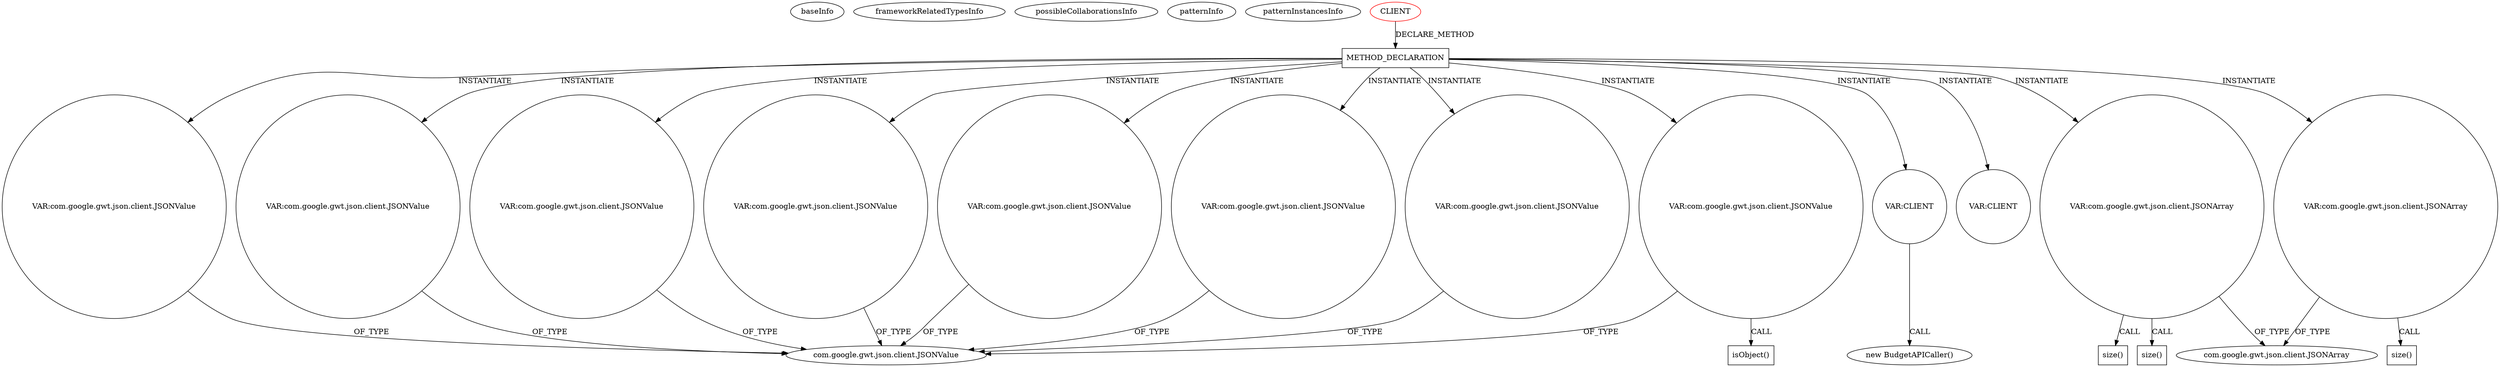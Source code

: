 digraph {
baseInfo[graphId=1388,category="pattern",isAnonymous=false,possibleRelation=false]
frameworkRelatedTypesInfo[]
possibleCollaborationsInfo[]
patternInfo[frequency=2.0,patternRootClient=0]
patternInstancesInfo[0="daonb-obudget~/daonb-obudget/obudget-master/src/client/src/org/obudget/client/Application.java~Application~1154",1="daonb-obudget~/daonb-obudget/obudget-master/src/client/src/org/obudget/client/BudgetSuggestionOracle.java~BudgetSuggestionOracle~1160"]
128[label="com.google.gwt.json.client.JSONValue",vertexType="FRAMEWORK_CLASS_TYPE",isFrameworkType=false]
236[label="VAR:com.google.gwt.json.client.JSONValue",vertexType="VARIABLE_EXPRESION",isFrameworkType=false,shape=circle]
345[label="VAR:com.google.gwt.json.client.JSONValue",vertexType="VARIABLE_EXPRESION",isFrameworkType=false,shape=circle]
220[label="VAR:com.google.gwt.json.client.JSONValue",vertexType="VARIABLE_EXPRESION",isFrameworkType=false,shape=circle]
257[label="VAR:com.google.gwt.json.client.JSONValue",vertexType="VARIABLE_EXPRESION",isFrameworkType=false,shape=circle]
250[label="VAR:com.google.gwt.json.client.JSONValue",vertexType="VARIABLE_EXPRESION",isFrameworkType=false,shape=circle]
378[label="VAR:com.google.gwt.json.client.JSONValue",vertexType="VARIABLE_EXPRESION",isFrameworkType=false,shape=circle]
423[label="VAR:com.google.gwt.json.client.JSONValue",vertexType="VARIABLE_EXPRESION",isFrameworkType=false,shape=circle]
350[label="VAR:com.google.gwt.json.client.JSONValue",vertexType="VARIABLE_EXPRESION",isFrameworkType=false,shape=circle]
196[label="METHOD_DECLARATION",vertexType="CLIENT_METHOD_DECLARATION",isFrameworkType=false,shape=box]
0[label="CLIENT",vertexType="ROOT_CLIENT_CLASS_DECLARATION",isFrameworkType=false,color=red]
432[label="VAR:CLIENT",vertexType="VARIABLE_EXPRESION",isFrameworkType=false,shape=circle]
198[label="VAR:CLIENT",vertexType="VARIABLE_EXPRESION",isFrameworkType=false,shape=circle]
308[label="VAR:com.google.gwt.json.client.JSONArray",vertexType="VARIABLE_EXPRESION",isFrameworkType=false,shape=circle]
200[label="VAR:com.google.gwt.json.client.JSONArray",vertexType="VARIABLE_EXPRESION",isFrameworkType=false,shape=circle]
201[label="size()",vertexType="INSIDE_CALL",isFrameworkType=false,shape=box]
309[label="size()",vertexType="INSIDE_CALL",isFrameworkType=false,shape=box]
399[label="size()",vertexType="INSIDE_CALL",isFrameworkType=false,shape=box]
431[label="new BudgetAPICaller()",vertexType="CONSTRUCTOR_CALL",isFrameworkType=false]
122[label="com.google.gwt.json.client.JSONArray",vertexType="FRAMEWORK_CLASS_TYPE",isFrameworkType=false]
424[label="isObject()",vertexType="INSIDE_CALL",isFrameworkType=false,shape=box]
196->350[label="INSTANTIATE"]
196->198[label="INSTANTIATE"]
196->257[label="INSTANTIATE"]
423->424[label="CALL"]
196->220[label="INSTANTIATE"]
196->345[label="INSTANTIATE"]
250->128[label="OF_TYPE"]
196->308[label="INSTANTIATE"]
200->201[label="CALL"]
200->122[label="OF_TYPE"]
196->432[label="INSTANTIATE"]
257->128[label="OF_TYPE"]
345->128[label="OF_TYPE"]
432->431[label="CALL"]
0->196[label="DECLARE_METHOD"]
423->128[label="OF_TYPE"]
378->128[label="OF_TYPE"]
308->122[label="OF_TYPE"]
220->128[label="OF_TYPE"]
196->378[label="INSTANTIATE"]
236->128[label="OF_TYPE"]
308->309[label="CALL"]
350->128[label="OF_TYPE"]
308->399[label="CALL"]
196->250[label="INSTANTIATE"]
196->200[label="INSTANTIATE"]
196->423[label="INSTANTIATE"]
196->236[label="INSTANTIATE"]
}

